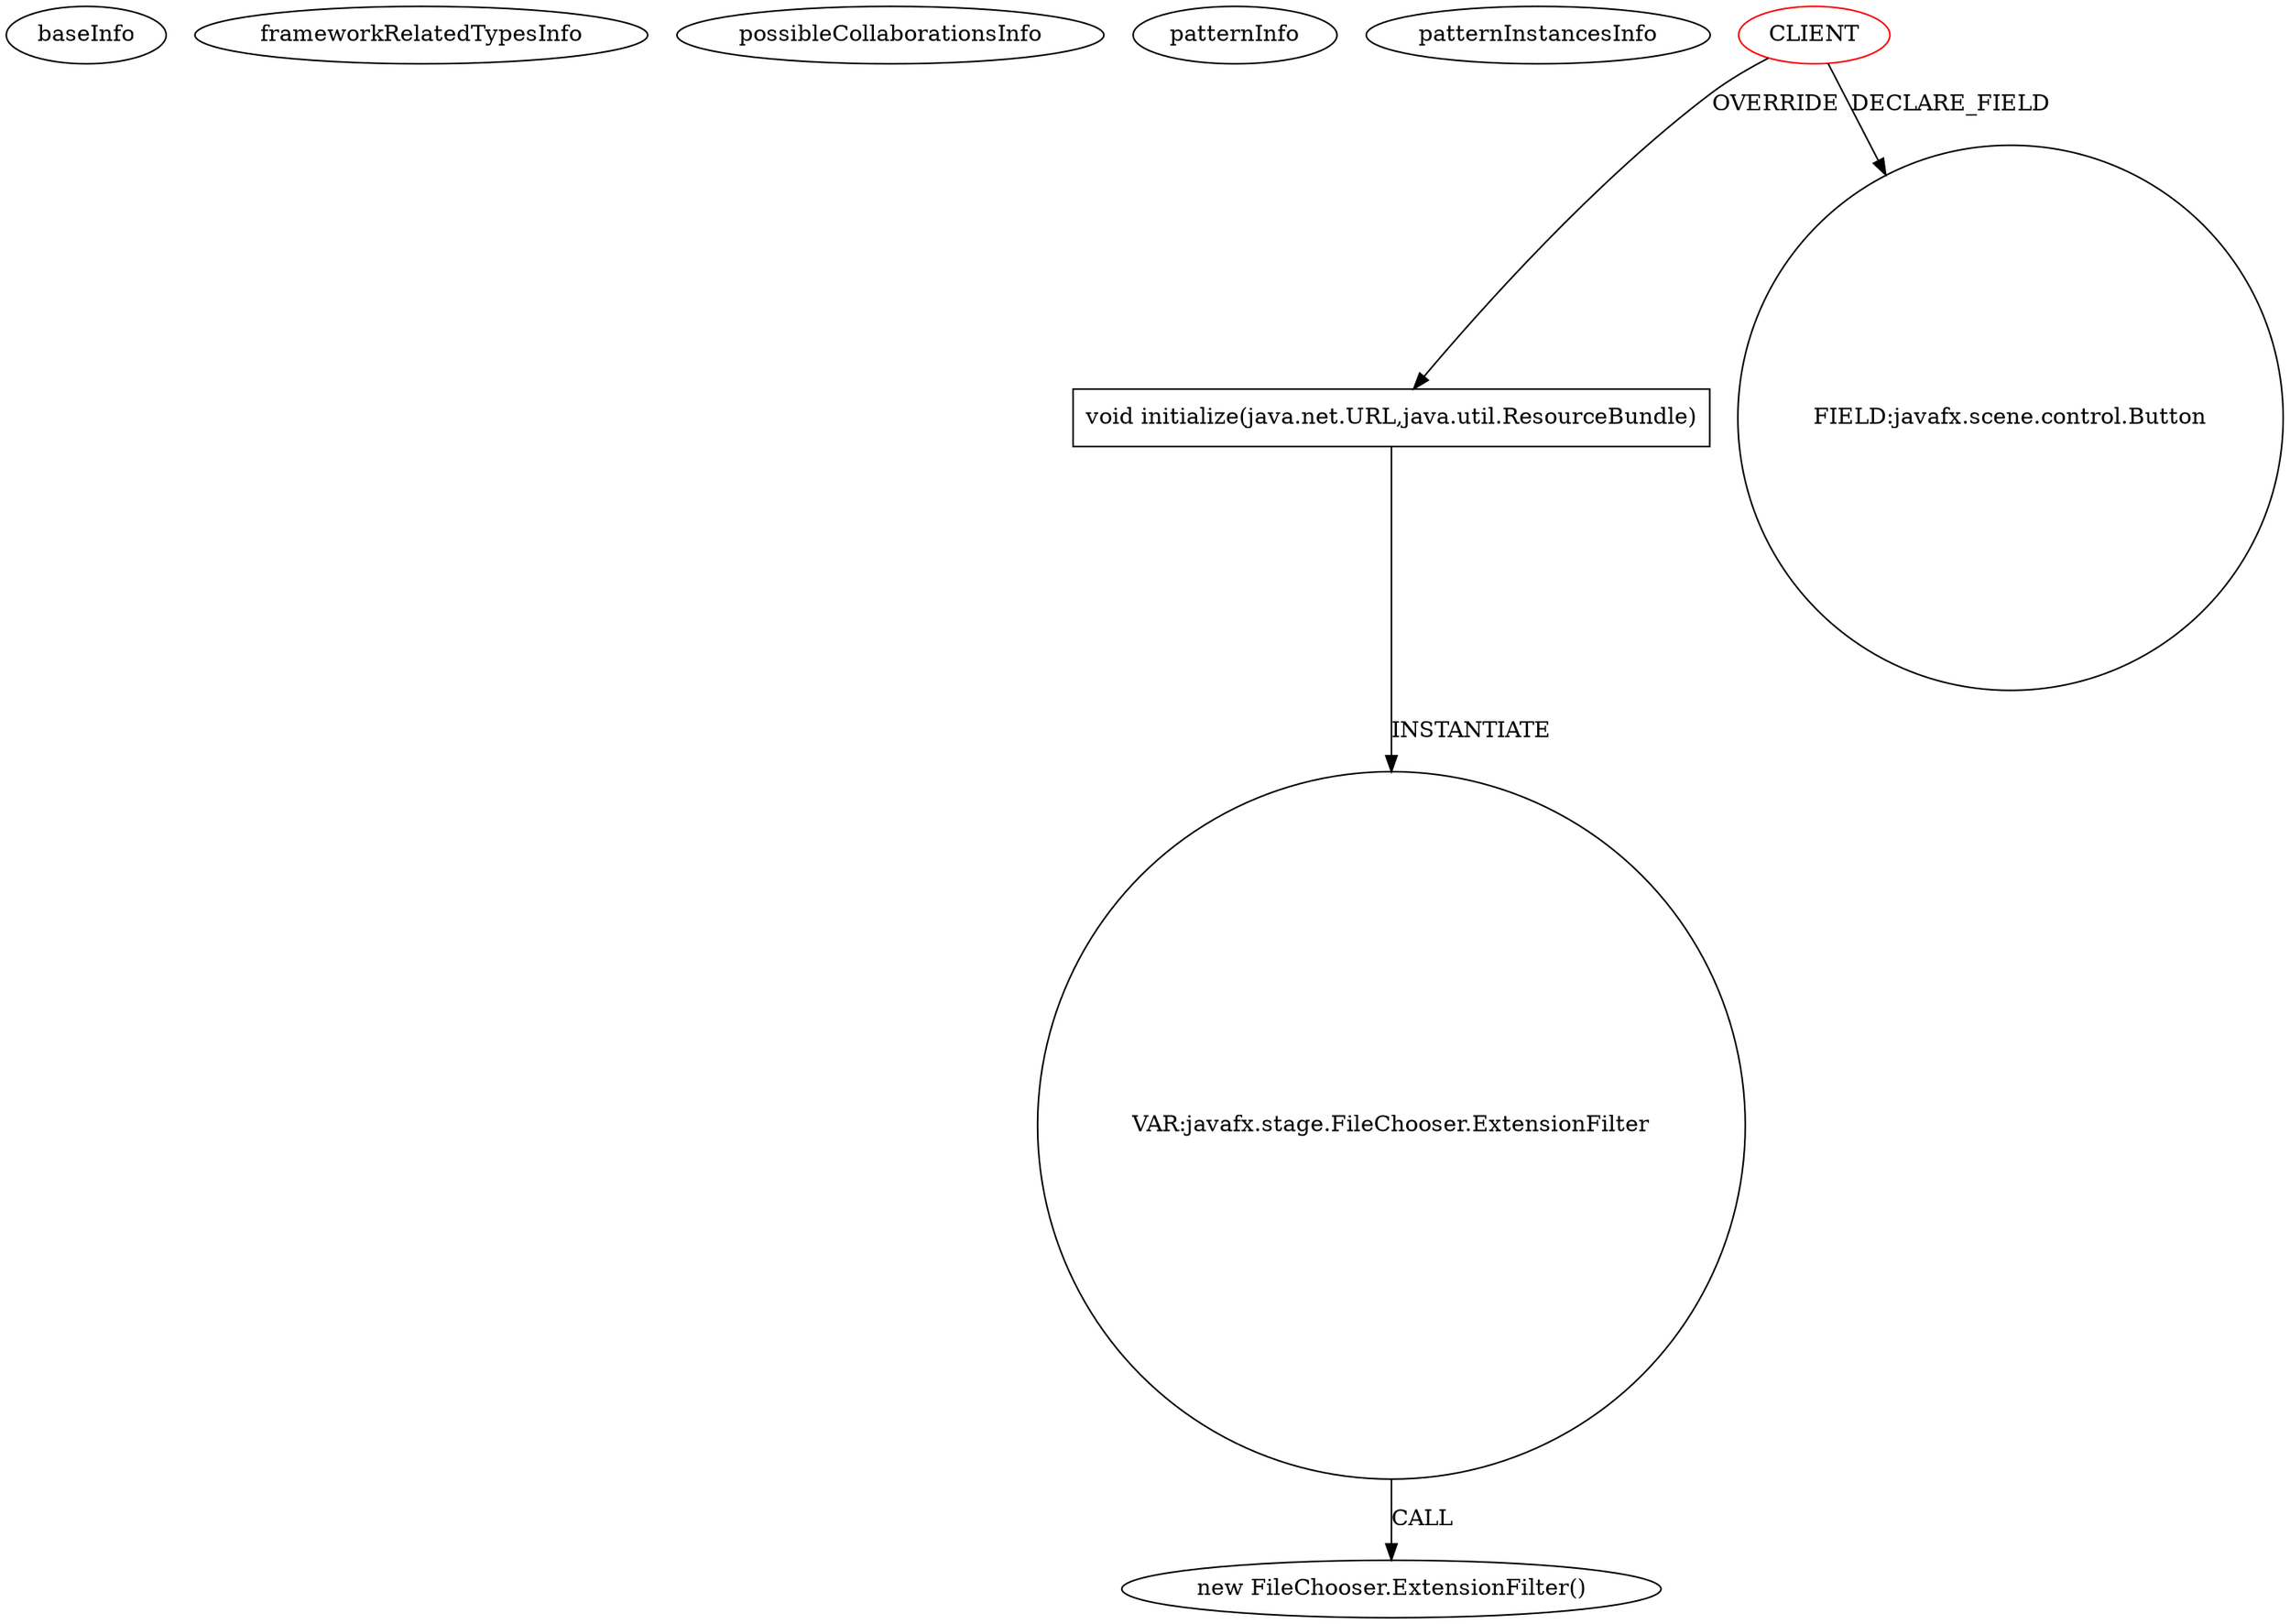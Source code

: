 digraph {
baseInfo[graphId=1556,category="pattern",isAnonymous=false,possibleRelation=false]
frameworkRelatedTypesInfo[]
possibleCollaborationsInfo[]
patternInfo[frequency=3.0,patternRootClient=0]
patternInstancesInfo[0="tarchan-ClipFX~/tarchan-ClipFX/ClipFX-master/src/com/mac/tarchan/clipfx/ClipFXController.java~ClipFXController~4467",1="novosga-painel-fx~/novosga-painel-fx/painel-fx-master/src/org/novosga/painel/client/ui/Controller.java~Controller~3787",2="crosswords-testEnvironment~/crosswords-testEnvironment/testEnvironment-master/src/GUI/MainController.java~MainController~2315"]
202[label="new FileChooser.ExtensionFilter()",vertexType="CONSTRUCTOR_CALL",isFrameworkType=false]
203[label="VAR:javafx.stage.FileChooser.ExtensionFilter",vertexType="VARIABLE_EXPRESION",isFrameworkType=false,shape=circle]
54[label="void initialize(java.net.URL,java.util.ResourceBundle)",vertexType="OVERRIDING_METHOD_DECLARATION",isFrameworkType=false,shape=box]
0[label="CLIENT",vertexType="ROOT_CLIENT_CLASS_DECLARATION",isFrameworkType=false,color=red]
2[label="FIELD:javafx.scene.control.Button",vertexType="FIELD_DECLARATION",isFrameworkType=false,shape=circle]
0->54[label="OVERRIDE"]
0->2[label="DECLARE_FIELD"]
203->202[label="CALL"]
54->203[label="INSTANTIATE"]
}
